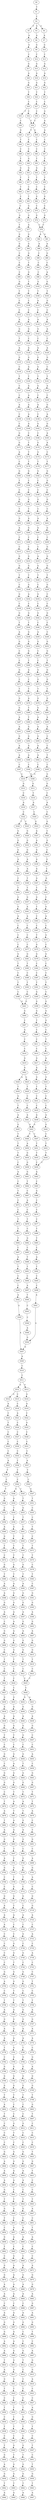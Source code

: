 strict digraph  {
	S0 -> S1 [ label = T ];
	S1 -> S2 [ label = C ];
	S2 -> S3 [ label = A ];
	S2 -> S4 [ label = G ];
	S2 -> S5 [ label = C ];
	S3 -> S6 [ label = A ];
	S4 -> S7 [ label = A ];
	S5 -> S8 [ label = A ];
	S6 -> S9 [ label = G ];
	S7 -> S10 [ label = G ];
	S8 -> S11 [ label = G ];
	S9 -> S12 [ label = C ];
	S10 -> S13 [ label = C ];
	S11 -> S14 [ label = C ];
	S12 -> S15 [ label = G ];
	S13 -> S16 [ label = G ];
	S14 -> S17 [ label = G ];
	S15 -> S18 [ label = A ];
	S16 -> S19 [ label = A ];
	S17 -> S20 [ label = A ];
	S18 -> S21 [ label = G ];
	S19 -> S22 [ label = G ];
	S20 -> S23 [ label = G ];
	S21 -> S24 [ label = T ];
	S22 -> S25 [ label = T ];
	S23 -> S26 [ label = T ];
	S24 -> S27 [ label = C ];
	S25 -> S28 [ label = C ];
	S26 -> S29 [ label = C ];
	S27 -> S30 [ label = C ];
	S28 -> S31 [ label = G ];
	S29 -> S32 [ label = C ];
	S29 -> S33 [ label = T ];
	S30 -> S34 [ label = C ];
	S31 -> S35 [ label = A ];
	S32 -> S34 [ label = C ];
	S33 -> S36 [ label = C ];
	S34 -> S37 [ label = T ];
	S34 -> S38 [ label = G ];
	S35 -> S39 [ label = A ];
	S36 -> S40 [ label = G ];
	S37 -> S41 [ label = C ];
	S38 -> S42 [ label = C ];
	S39 -> S43 [ label = C ];
	S40 -> S44 [ label = T ];
	S41 -> S45 [ label = C ];
	S42 -> S46 [ label = C ];
	S43 -> S47 [ label = C ];
	S44 -> S48 [ label = C ];
	S45 -> S49 [ label = G ];
	S46 -> S50 [ label = T ];
	S47 -> S51 [ label = T ];
	S48 -> S52 [ label = T ];
	S49 -> S53 [ label = G ];
	S50 -> S54 [ label = G ];
	S51 -> S55 [ label = G ];
	S52 -> S56 [ label = G ];
	S53 -> S57 [ label = T ];
	S54 -> S58 [ label = T ];
	S55 -> S59 [ label = T ];
	S56 -> S60 [ label = T ];
	S57 -> S61 [ label = C ];
	S58 -> S62 [ label = C ];
	S59 -> S63 [ label = C ];
	S60 -> S64 [ label = T ];
	S61 -> S65 [ label = T ];
	S62 -> S66 [ label = G ];
	S63 -> S67 [ label = G ];
	S64 -> S68 [ label = C ];
	S65 -> S69 [ label = G ];
	S66 -> S70 [ label = C ];
	S67 -> S71 [ label = C ];
	S68 -> S72 [ label = C ];
	S69 -> S73 [ label = G ];
	S70 -> S74 [ label = G ];
	S71 -> S75 [ label = G ];
	S72 -> S76 [ label = G ];
	S73 -> S77 [ label = A ];
	S74 -> S78 [ label = C ];
	S75 -> S78 [ label = C ];
	S76 -> S79 [ label = T ];
	S77 -> S80 [ label = G ];
	S78 -> S81 [ label = G ];
	S78 -> S82 [ label = A ];
	S79 -> S83 [ label = G ];
	S80 -> S84 [ label = G ];
	S81 -> S85 [ label = A ];
	S82 -> S86 [ label = A ];
	S83 -> S87 [ label = G ];
	S84 -> S88 [ label = G ];
	S85 -> S89 [ label = G ];
	S86 -> S90 [ label = C ];
	S87 -> S91 [ label = C ];
	S88 -> S92 [ label = T ];
	S89 -> S93 [ label = C ];
	S90 -> S94 [ label = C ];
	S91 -> S95 [ label = C ];
	S92 -> S96 [ label = G ];
	S93 -> S97 [ label = A ];
	S94 -> S98 [ label = C ];
	S95 -> S99 [ label = C ];
	S96 -> S100 [ label = T ];
	S97 -> S101 [ label = G ];
	S98 -> S102 [ label = G ];
	S99 -> S103 [ label = G ];
	S100 -> S104 [ label = T ];
	S101 -> S105 [ label = T ];
	S102 -> S106 [ label = T ];
	S103 -> S107 [ label = T ];
	S104 -> S108 [ label = C ];
	S105 -> S109 [ label = G ];
	S106 -> S110 [ label = A ];
	S107 -> S111 [ label = C ];
	S108 -> S112 [ label = C ];
	S109 -> S113 [ label = C ];
	S110 -> S114 [ label = C ];
	S111 -> S115 [ label = C ];
	S112 -> S116 [ label = A ];
	S113 -> S117 [ label = A ];
	S114 -> S118 [ label = A ];
	S115 -> S119 [ label = A ];
	S116 -> S120 [ label = G ];
	S117 -> S121 [ label = A ];
	S118 -> S122 [ label = G ];
	S119 -> S123 [ label = G ];
	S120 -> S124 [ label = C ];
	S121 -> S125 [ label = C ];
	S122 -> S126 [ label = C ];
	S123 -> S127 [ label = T ];
	S124 -> S128 [ label = A ];
	S125 -> S129 [ label = A ];
	S126 -> S130 [ label = A ];
	S127 -> S131 [ label = A ];
	S128 -> S132 [ label = G ];
	S129 -> S133 [ label = G ];
	S130 -> S134 [ label = G ];
	S131 -> S135 [ label = G ];
	S132 -> S136 [ label = A ];
	S133 -> S137 [ label = C ];
	S134 -> S138 [ label = G ];
	S135 -> S139 [ label = C ];
	S136 -> S140 [ label = T ];
	S137 -> S141 [ label = T ];
	S138 -> S142 [ label = T ];
	S139 -> S143 [ label = T ];
	S140 -> S144 [ label = A ];
	S141 -> S145 [ label = A ];
	S142 -> S146 [ label = G ];
	S143 -> S147 [ label = C ];
	S144 -> S148 [ label = A ];
	S145 -> S149 [ label = C ];
	S146 -> S150 [ label = C ];
	S147 -> S151 [ label = C ];
	S148 -> S152 [ label = A ];
	S149 -> S153 [ label = G ];
	S150 -> S154 [ label = A ];
	S151 -> S155 [ label = A ];
	S152 -> S156 [ label = A ];
	S153 -> S157 [ label = A ];
	S154 -> S158 [ label = C ];
	S155 -> S159 [ label = C ];
	S156 -> S160 [ label = A ];
	S157 -> S161 [ label = G ];
	S158 -> S162 [ label = G ];
	S159 -> S163 [ label = C ];
	S160 -> S164 [ label = C ];
	S161 -> S165 [ label = A ];
	S162 -> S166 [ label = C ];
	S163 -> S167 [ label = G ];
	S164 -> S168 [ label = T ];
	S165 -> S169 [ label = A ];
	S166 -> S170 [ label = G ];
	S167 -> S171 [ label = G ];
	S168 -> S172 [ label = T ];
	S169 -> S173 [ label = C ];
	S170 -> S174 [ label = G ];
	S171 -> S175 [ label = A ];
	S172 -> S176 [ label = T ];
	S173 -> S177 [ label = T ];
	S174 -> S178 [ label = T ];
	S175 -> S179 [ label = C ];
	S176 -> S180 [ label = G ];
	S177 -> S181 [ label = G ];
	S178 -> S182 [ label = G ];
	S179 -> S183 [ label = G ];
	S180 -> S184 [ label = C ];
	S181 -> S185 [ label = G ];
	S182 -> S186 [ label = C ];
	S183 -> S187 [ label = T ];
	S184 -> S188 [ label = C ];
	S185 -> S189 [ label = C ];
	S186 -> S190 [ label = C ];
	S187 -> S191 [ label = C ];
	S188 -> S192 [ label = G ];
	S189 -> S193 [ label = G ];
	S190 -> S194 [ label = G ];
	S191 -> S195 [ label = G ];
	S192 -> S196 [ label = T ];
	S193 -> S197 [ label = C ];
	S194 -> S198 [ label = C ];
	S195 -> S199 [ label = T ];
	S196 -> S200 [ label = A ];
	S197 -> S201 [ label = A ];
	S198 -> S202 [ label = A ];
	S199 -> S203 [ label = G ];
	S200 -> S204 [ label = G ];
	S201 -> S205 [ label = G ];
	S202 -> S206 [ label = A ];
	S203 -> S207 [ label = A ];
	S204 -> S208 [ label = C ];
	S205 -> S209 [ label = C ];
	S206 -> S210 [ label = C ];
	S207 -> S211 [ label = C ];
	S208 -> S212 [ label = C ];
	S209 -> S213 [ label = G ];
	S210 -> S214 [ label = C ];
	S211 -> S215 [ label = C ];
	S212 -> S216 [ label = G ];
	S213 -> S217 [ label = G ];
	S214 -> S218 [ label = A ];
	S215 -> S219 [ label = G ];
	S216 -> S220 [ label = G ];
	S217 -> S221 [ label = G ];
	S218 -> S222 [ label = G ];
	S219 -> S223 [ label = G ];
	S220 -> S224 [ label = T ];
	S221 -> S225 [ label = T ];
	S222 -> S226 [ label = T ];
	S223 -> S227 [ label = T ];
	S224 -> S228 [ label = G ];
	S225 -> S229 [ label = G ];
	S226 -> S230 [ label = C ];
	S227 -> S231 [ label = C ];
	S228 -> S232 [ label = A ];
	S229 -> S233 [ label = C ];
	S230 -> S234 [ label = G ];
	S231 -> S235 [ label = G ];
	S232 -> S236 [ label = C ];
	S233 -> S237 [ label = C ];
	S234 -> S238 [ label = C ];
	S235 -> S239 [ label = C ];
	S236 -> S240 [ label = G ];
	S237 -> S241 [ label = G ];
	S238 -> S242 [ label = G ];
	S239 -> S243 [ label = G ];
	S240 -> S244 [ label = T ];
	S241 -> S245 [ label = C ];
	S242 -> S246 [ label = C ];
	S243 -> S247 [ label = T ];
	S244 -> S248 [ label = G ];
	S245 -> S249 [ label = C ];
	S246 -> S250 [ label = A ];
	S247 -> S251 [ label = A ];
	S248 -> S252 [ label = G ];
	S249 -> S253 [ label = G ];
	S250 -> S254 [ label = G ];
	S251 -> S255 [ label = G ];
	S252 -> S256 [ label = G ];
	S253 -> S257 [ label = G ];
	S254 -> S258 [ label = C ];
	S255 -> S259 [ label = C ];
	S256 -> S260 [ label = T ];
	S257 -> S261 [ label = T ];
	S258 -> S262 [ label = C ];
	S259 -> S263 [ label = C ];
	S260 -> S264 [ label = A ];
	S261 -> S265 [ label = G ];
	S262 -> S266 [ label = G ];
	S263 -> S267 [ label = G ];
	S264 -> S268 [ label = C ];
	S265 -> S269 [ label = G ];
	S266 -> S270 [ label = G ];
	S267 -> S271 [ label = C ];
	S268 -> S272 [ label = T ];
	S269 -> S273 [ label = T ];
	S270 -> S274 [ label = T ];
	S271 -> S275 [ label = T ];
	S272 -> S276 [ label = A ];
	S273 -> S277 [ label = G ];
	S274 -> S278 [ label = G ];
	S275 -> S279 [ label = G ];
	S276 -> S280 [ label = T ];
	S277 -> S281 [ label = G ];
	S278 -> S282 [ label = G ];
	S279 -> S283 [ label = G ];
	S280 -> S284 [ label = T ];
	S281 -> S285 [ label = A ];
	S282 -> S286 [ label = A ];
	S283 -> S287 [ label = A ];
	S284 -> S288 [ label = G ];
	S285 -> S289 [ label = A ];
	S286 -> S290 [ label = A ];
	S287 -> S291 [ label = A ];
	S288 -> S292 [ label = G ];
	S289 -> S293 [ label = C ];
	S290 -> S294 [ label = G ];
	S291 -> S295 [ label = G ];
	S292 -> S296 [ label = A ];
	S293 -> S297 [ label = C ];
	S294 -> S298 [ label = A ];
	S295 -> S299 [ label = A ];
	S296 -> S300 [ label = A ];
	S297 -> S301 [ label = T ];
	S298 -> S302 [ label = A ];
	S299 -> S303 [ label = A ];
	S300 -> S304 [ label = C ];
	S301 -> S305 [ label = C ];
	S302 -> S306 [ label = C ];
	S303 -> S307 [ label = C ];
	S304 -> S308 [ label = G ];
	S305 -> S309 [ label = G ];
	S306 -> S310 [ label = G ];
	S307 -> S310 [ label = G ];
	S308 -> S311 [ label = G ];
	S309 -> S312 [ label = G ];
	S310 -> S313 [ label = G ];
	S311 -> S314 [ label = T ];
	S312 -> S315 [ label = C ];
	S313 -> S316 [ label = C ];
	S314 -> S317 [ label = A ];
	S315 -> S318 [ label = A ];
	S316 -> S319 [ label = A ];
	S317 -> S320 [ label = C ];
	S318 -> S321 [ label = C ];
	S319 -> S322 [ label = C ];
	S320 -> S323 [ label = G ];
	S321 -> S324 [ label = G ];
	S322 -> S325 [ label = C ];
	S322 -> S326 [ label = T ];
	S323 -> S327 [ label = A ];
	S324 -> S328 [ label = C ];
	S325 -> S329 [ label = G ];
	S326 -> S330 [ label = G ];
	S327 -> S331 [ label = A ];
	S328 -> S332 [ label = G ];
	S329 -> S333 [ label = G ];
	S330 -> S334 [ label = G ];
	S331 -> S335 [ label = G ];
	S332 -> S336 [ label = C ];
	S333 -> S337 [ label = G ];
	S334 -> S338 [ label = G ];
	S335 -> S339 [ label = A ];
	S336 -> S340 [ label = G ];
	S337 -> S341 [ label = A ];
	S338 -> S342 [ label = A ];
	S339 -> S343 [ label = A ];
	S340 -> S344 [ label = C ];
	S341 -> S345 [ label = A ];
	S342 -> S346 [ label = A ];
	S343 -> S347 [ label = G ];
	S344 -> S348 [ label = G ];
	S345 -> S349 [ label = T ];
	S346 -> S350 [ label = C ];
	S347 -> S351 [ label = T ];
	S348 -> S352 [ label = T ];
	S349 -> S353 [ label = T ];
	S350 -> S354 [ label = T ];
	S351 -> S355 [ label = G ];
	S352 -> S356 [ label = C ];
	S353 -> S357 [ label = G ];
	S354 -> S358 [ label = G ];
	S355 -> S359 [ label = T ];
	S356 -> S360 [ label = G ];
	S357 -> S361 [ label = A ];
	S358 -> S362 [ label = G ];
	S359 -> S363 [ label = C ];
	S360 -> S364 [ label = A ];
	S361 -> S365 [ label = A ];
	S362 -> S366 [ label = A ];
	S363 -> S367 [ label = C ];
	S364 -> S368 [ label = C ];
	S365 -> S369 [ label = C ];
	S366 -> S370 [ label = C ];
	S367 -> S371 [ label = T ];
	S368 -> S372 [ label = G ];
	S369 -> S373 [ label = C ];
	S370 -> S374 [ label = C ];
	S371 -> S375 [ label = G ];
	S372 -> S376 [ label = C ];
	S373 -> S377 [ label = C ];
	S374 -> S378 [ label = C ];
	S375 -> S379 [ label = G ];
	S376 -> S380 [ label = G ];
	S377 -> S381 [ label = G ];
	S378 -> S382 [ label = G ];
	S379 -> S383 [ label = C ];
	S380 -> S384 [ label = C ];
	S381 -> S385 [ label = T ];
	S382 -> S386 [ label = T ];
	S383 -> S387 [ label = C ];
	S384 -> S388 [ label = C ];
	S385 -> S389 [ label = C ];
	S386 -> S390 [ label = C ];
	S387 -> S391 [ label = T ];
	S388 -> S392 [ label = T ];
	S389 -> S393 [ label = T ];
	S390 -> S394 [ label = T ];
	S391 -> S395 [ label = G ];
	S392 -> S396 [ label = C ];
	S393 -> S397 [ label = C ];
	S394 -> S398 [ label = C ];
	S395 -> S399 [ label = G ];
	S396 -> S400 [ label = G ];
	S397 -> S401 [ label = G ];
	S398 -> S401 [ label = G ];
	S399 -> S402 [ label = G ];
	S400 -> S403 [ label = G ];
	S401 -> S404 [ label = G ];
	S402 -> S405 [ label = T ];
	S403 -> S406 [ label = G ];
	S404 -> S407 [ label = C ];
	S405 -> S408 [ label = C ];
	S406 -> S409 [ label = C ];
	S407 -> S410 [ label = A ];
	S408 -> S411 [ label = C ];
	S409 -> S412 [ label = T ];
	S410 -> S413 [ label = C ];
	S411 -> S414 [ label = C ];
	S412 -> S415 [ label = C ];
	S413 -> S416 [ label = C ];
	S414 -> S417 [ label = G ];
	S415 -> S418 [ label = A ];
	S416 -> S419 [ label = G ];
	S417 -> S420 [ label = A ];
	S418 -> S421 [ label = C ];
	S419 -> S422 [ label = A ];
	S420 -> S423 [ label = G ];
	S421 -> S424 [ label = G ];
	S422 -> S425 [ label = G ];
	S422 -> S426 [ label = A ];
	S423 -> S427 [ label = T ];
	S424 -> S428 [ label = T ];
	S425 -> S429 [ label = T ];
	S426 -> S430 [ label = T ];
	S427 -> S431 [ label = C ];
	S428 -> S432 [ label = C ];
	S429 -> S433 [ label = C ];
	S430 -> S434 [ label = G ];
	S431 -> S435 [ label = C ];
	S432 -> S436 [ label = C ];
	S433 -> S437 [ label = C ];
	S434 -> S438 [ label = T ];
	S435 -> S439 [ label = A ];
	S436 -> S440 [ label = A ];
	S437 -> S441 [ label = A ];
	S438 -> S442 [ label = A ];
	S439 -> S443 [ label = G ];
	S440 -> S444 [ label = G ];
	S441 -> S443 [ label = G ];
	S442 -> S445 [ label = G ];
	S443 -> S446 [ label = T ];
	S443 -> S447 [ label = C ];
	S444 -> S448 [ label = C ];
	S445 -> S449 [ label = T ];
	S446 -> S450 [ label = A ];
	S447 -> S451 [ label = T ];
	S448 -> S452 [ label = T ];
	S449 -> S453 [ label = T ];
	S450 -> S454 [ label = G ];
	S451 -> S455 [ label = T ];
	S452 -> S456 [ label = T ];
	S453 -> S457 [ label = T ];
	S454 -> S458 [ label = G ];
	S455 -> S459 [ label = C ];
	S456 -> S459 [ label = C ];
	S457 -> S460 [ label = C ];
	S458 -> S461 [ label = G ];
	S459 -> S462 [ label = A ];
	S460 -> S463 [ label = A ];
	S461 -> S464 [ label = T ];
	S462 -> S465 [ label = C ];
	S463 -> S466 [ label = C ];
	S464 -> S467 [ label = C ];
	S465 -> S468 [ label = G ];
	S466 -> S469 [ label = T ];
	S467 -> S470 [ label = A ];
	S468 -> S471 [ label = C ];
	S469 -> S472 [ label = C ];
	S470 -> S473 [ label = C ];
	S471 -> S474 [ label = C ];
	S472 -> S475 [ label = C ];
	S473 -> S476 [ label = T ];
	S474 -> S477 [ label = C ];
	S475 -> S478 [ label = T ];
	S476 -> S479 [ label = C ];
	S477 -> S480 [ label = T ];
	S478 -> S481 [ label = T ];
	S479 -> S482 [ label = G ];
	S480 -> S483 [ label = T ];
	S481 -> S484 [ label = T ];
	S482 -> S485 [ label = C ];
	S483 -> S486 [ label = C ];
	S484 -> S487 [ label = C ];
	S485 -> S488 [ label = T ];
	S486 -> S489 [ label = A ];
	S487 -> S490 [ label = A ];
	S488 -> S491 [ label = T ];
	S489 -> S492 [ label = T ];
	S490 -> S493 [ label = T ];
	S491 -> S494 [ label = C ];
	S492 -> S495 [ label = C ];
	S493 -> S496 [ label = C ];
	S494 -> S497 [ label = A ];
	S495 -> S498 [ label = C ];
	S496 -> S499 [ label = C ];
	S497 -> S500 [ label = T ];
	S498 -> S501 [ label = A ];
	S499 -> S502 [ label = A ];
	S500 -> S503 [ label = C ];
	S501 -> S504 [ label = G ];
	S502 -> S505 [ label = G ];
	S503 -> S506 [ label = C ];
	S504 -> S507 [ label = A ];
	S505 -> S507 [ label = A ];
	S506 -> S508 [ label = A ];
	S507 -> S509 [ label = A ];
	S508 -> S504 [ label = G ];
	S509 -> S510 [ label = C ];
	S510 -> S511 [ label = C ];
	S511 -> S512 [ label = A ];
	S511 -> S513 [ label = G ];
	S512 -> S514 [ label = G ];
	S512 -> S515 [ label = C ];
	S513 -> S516 [ label = G ];
	S514 -> S517 [ label = A ];
	S515 -> S518 [ label = C ];
	S516 -> S519 [ label = A ];
	S517 -> S520 [ label = C ];
	S518 -> S521 [ label = A ];
	S519 -> S522 [ label = C ];
	S520 -> S523 [ label = T ];
	S521 -> S524 [ label = C ];
	S522 -> S525 [ label = G ];
	S523 -> S526 [ label = C ];
	S524 -> S527 [ label = C ];
	S525 -> S528 [ label = C ];
	S526 -> S529 [ label = C ];
	S527 -> S530 [ label = C ];
	S528 -> S531 [ label = C ];
	S529 -> S532 [ label = C ];
	S530 -> S533 [ label = C ];
	S531 -> S534 [ label = C ];
	S532 -> S535 [ label = A ];
	S533 -> S536 [ label = T ];
	S534 -> S537 [ label = A ];
	S535 -> S538 [ label = T ];
	S536 -> S539 [ label = T ];
	S537 -> S540 [ label = T ];
	S538 -> S541 [ label = C ];
	S539 -> S542 [ label = C ];
	S540 -> S543 [ label = C ];
	S541 -> S544 [ label = T ];
	S542 -> S545 [ label = C ];
	S542 -> S546 [ label = G ];
	S543 -> S547 [ label = G ];
	S544 -> S548 [ label = G ];
	S545 -> S549 [ label = T ];
	S546 -> S550 [ label = A ];
	S547 -> S551 [ label = T ];
	S548 -> S552 [ label = C ];
	S549 -> S553 [ label = G ];
	S550 -> S554 [ label = T ];
	S551 -> S555 [ label = C ];
	S552 -> S556 [ label = C ];
	S553 -> S557 [ label = T ];
	S554 -> S558 [ label = C ];
	S555 -> S559 [ label = C ];
	S556 -> S560 [ label = A ];
	S557 -> S561 [ label = C ];
	S558 -> S562 [ label = G ];
	S559 -> S563 [ label = T ];
	S560 -> S564 [ label = G ];
	S561 -> S565 [ label = C ];
	S562 -> S566 [ label = T ];
	S563 -> S567 [ label = C ];
	S564 -> S568 [ label = T ];
	S565 -> S569 [ label = T ];
	S566 -> S570 [ label = T ];
	S567 -> S571 [ label = T ];
	S568 -> S572 [ label = C ];
	S569 -> S573 [ label = T ];
	S570 -> S574 [ label = T ];
	S571 -> S575 [ label = T ];
	S572 -> S576 [ label = G ];
	S573 -> S577 [ label = G ];
	S574 -> S578 [ label = G ];
	S575 -> S579 [ label = C ];
	S576 -> S580 [ label = T ];
	S577 -> S581 [ label = T ];
	S578 -> S582 [ label = T ];
	S579 -> S583 [ label = T ];
	S580 -> S584 [ label = A ];
	S581 -> S585 [ label = A ];
	S582 -> S586 [ label = A ];
	S583 -> S587 [ label = C ];
	S584 -> S588 [ label = A ];
	S585 -> S589 [ label = G ];
	S586 -> S590 [ label = G ];
	S587 -> S591 [ label = G ];
	S588 -> S592 [ label = G ];
	S589 -> S593 [ label = G ];
	S590 -> S594 [ label = G ];
	S591 -> S595 [ label = G ];
	S592 -> S596 [ label = A ];
	S593 -> S597 [ label = A ];
	S594 -> S598 [ label = A ];
	S595 -> S599 [ label = A ];
	S596 -> S600 [ label = C ];
	S597 -> S601 [ label = G ];
	S598 -> S602 [ label = A ];
	S599 -> S603 [ label = G ];
	S600 -> S604 [ label = G ];
	S601 -> S605 [ label = A ];
	S602 -> S606 [ label = A ];
	S603 -> S607 [ label = A ];
	S604 -> S608 [ label = G ];
	S605 -> S609 [ label = G ];
	S606 -> S610 [ label = G ];
	S607 -> S611 [ label = G ];
	S608 -> S612 [ label = C ];
	S609 -> S613 [ label = G ];
	S610 -> S614 [ label = G ];
	S611 -> S615 [ label = G ];
	S612 -> S616 [ label = T ];
	S613 -> S617 [ label = T ];
	S614 -> S618 [ label = T ];
	S615 -> S619 [ label = T ];
	S616 -> S620 [ label = C ];
	S617 -> S621 [ label = C ];
	S618 -> S622 [ label = C ];
	S619 -> S623 [ label = C ];
	S620 -> S624 [ label = T ];
	S621 -> S625 [ label = C ];
	S622 -> S626 [ label = C ];
	S623 -> S625 [ label = C ];
	S624 -> S627 [ label = C ];
	S625 -> S628 [ label = C ];
	S626 -> S629 [ label = C ];
	S627 -> S630 [ label = G ];
	S628 -> S631 [ label = A ];
	S628 -> S632 [ label = G ];
	S629 -> S633 [ label = G ];
	S630 -> S634 [ label = A ];
	S631 -> S635 [ label = G ];
	S632 -> S636 [ label = G ];
	S633 -> S637 [ label = A ];
	S634 -> S638 [ label = A ];
	S635 -> S639 [ label = A ];
	S636 -> S640 [ label = A ];
	S637 -> S641 [ label = A ];
	S638 -> S642 [ label = G ];
	S639 -> S643 [ label = G ];
	S640 -> S644 [ label = G ];
	S641 -> S645 [ label = G ];
	S642 -> S646 [ label = T ];
	S643 -> S647 [ label = C ];
	S644 -> S648 [ label = G ];
	S645 -> S649 [ label = T ];
	S646 -> S650 [ label = C ];
	S647 -> S651 [ label = C ];
	S648 -> S652 [ label = C ];
	S649 -> S653 [ label = C ];
	S650 -> S654 [ label = G ];
	S651 -> S655 [ label = A ];
	S652 -> S656 [ label = G ];
	S653 -> S657 [ label = G ];
	S654 -> S658 [ label = C ];
	S655 -> S659 [ label = C ];
	S656 -> S660 [ label = T ];
	S657 -> S661 [ label = A ];
	S658 -> S662 [ label = G ];
	S659 -> S663 [ label = G ];
	S660 -> S664 [ label = G ];
	S661 -> S665 [ label = G ];
	S662 -> S666 [ label = G ];
	S663 -> S667 [ label = G ];
	S664 -> S668 [ label = G ];
	S665 -> S669 [ label = G ];
	S666 -> S670 [ label = C ];
	S667 -> S671 [ label = T ];
	S668 -> S672 [ label = T ];
	S669 -> S673 [ label = T ];
	S670 -> S674 [ label = T ];
	S671 -> S675 [ label = T ];
	S672 -> S676 [ label = A ];
	S673 -> S677 [ label = A ];
	S674 -> S678 [ label = A ];
	S675 -> S679 [ label = A ];
	S676 -> S680 [ label = T ];
	S677 -> S681 [ label = T ];
	S678 -> S682 [ label = T ];
	S679 -> S683 [ label = C ];
	S680 -> S684 [ label = G ];
	S681 -> S685 [ label = A ];
	S682 -> S686 [ label = A ];
	S683 -> S687 [ label = T ];
	S684 -> S688 [ label = A ];
	S685 -> S689 [ label = A ];
	S686 -> S690 [ label = G ];
	S687 -> S691 [ label = G ];
	S688 -> S692 [ label = G ];
	S689 -> S693 [ label = G ];
	S690 -> S694 [ label = T ];
	S691 -> S695 [ label = C ];
	S692 -> S696 [ label = C ];
	S693 -> S697 [ label = T ];
	S694 -> S698 [ label = A ];
	S695 -> S699 [ label = A ];
	S696 -> S700 [ label = G ];
	S697 -> S701 [ label = C ];
	S698 -> S702 [ label = G ];
	S699 -> S703 [ label = G ];
	S700 -> S704 [ label = G ];
	S701 -> S705 [ label = G ];
	S702 -> S706 [ label = C ];
	S703 -> S707 [ label = A ];
	S704 -> S708 [ label = T ];
	S705 -> S709 [ label = T ];
	S706 -> S710 [ label = C ];
	S707 -> S711 [ label = C ];
	S708 -> S712 [ label = C ];
	S709 -> S713 [ label = G ];
	S710 -> S714 [ label = G ];
	S711 -> S715 [ label = G ];
	S712 -> S716 [ label = G ];
	S713 -> S717 [ label = G ];
	S714 -> S718 [ label = A ];
	S715 -> S719 [ label = G ];
	S716 -> S720 [ label = C ];
	S717 -> S721 [ label = T ];
	S718 -> S722 [ label = A ];
	S719 -> S723 [ label = A ];
	S720 -> S724 [ label = A ];
	S721 -> S725 [ label = A ];
	S722 -> S726 [ label = A ];
	S723 -> S727 [ label = C ];
	S724 -> S728 [ label = C ];
	S725 -> S729 [ label = C ];
	S726 -> S730 [ label = C ];
	S727 -> S731 [ label = A ];
	S728 -> S732 [ label = G ];
	S729 -> S733 [ label = C ];
	S730 -> S734 [ label = C ];
	S731 -> S735 [ label = C ];
	S732 -> S736 [ label = C ];
	S733 -> S737 [ label = G ];
	S734 -> S738 [ label = C ];
	S735 -> S739 [ label = A ];
	S736 -> S740 [ label = G ];
	S737 -> S741 [ label = G ];
	S738 -> S742 [ label = C ];
	S739 -> S743 [ label = C ];
	S740 -> S744 [ label = C ];
	S741 -> S745 [ label = T ];
	S742 -> S746 [ label = G ];
	S743 -> S747 [ label = C ];
	S744 -> S748 [ label = G ];
	S745 -> S749 [ label = G ];
	S746 -> S750 [ label = A ];
	S747 -> S751 [ label = T ];
	S748 -> S752 [ label = G ];
	S749 -> S753 [ label = G ];
	S750 -> S754 [ label = C ];
	S751 -> S755 [ label = C ];
	S752 -> S756 [ label = C ];
	S753 -> S757 [ label = T ];
	S754 -> S758 [ label = T ];
	S755 -> S759 [ label = T ];
	S756 -> S760 [ label = T ];
	S757 -> S761 [ label = T ];
	S758 -> S762 [ label = A ];
	S759 -> S763 [ label = A ];
	S760 -> S764 [ label = G ];
	S761 -> S765 [ label = A ];
	S762 -> S766 [ label = G ];
	S763 -> S767 [ label = G ];
	S764 -> S768 [ label = G ];
	S765 -> S769 [ label = G ];
	S766 -> S770 [ label = A ];
	S767 -> S771 [ label = A ];
	S768 -> S772 [ label = A ];
	S769 -> S773 [ label = A ];
	S770 -> S774 [ label = A ];
	S771 -> S775 [ label = A ];
	S772 -> S776 [ label = A ];
	S773 -> S777 [ label = A ];
	S774 -> S778 [ label = T ];
	S775 -> S779 [ label = C ];
	S776 -> S780 [ label = T ];
	S777 -> S781 [ label = G ];
	S778 -> S782 [ label = C ];
	S779 -> S783 [ label = G ];
	S780 -> S784 [ label = G ];
	S781 -> S785 [ label = G ];
	S782 -> S786 [ label = G ];
	S783 -> S787 [ label = A ];
	S784 -> S788 [ label = G ];
	S785 -> S789 [ label = G ];
	S786 -> S790 [ label = G ];
	S787 -> S791 [ label = G ];
	S788 -> S792 [ label = G ];
	S789 -> S793 [ label = G ];
	S790 -> S794 [ label = G ];
	S791 -> S795 [ label = G ];
	S792 -> S796 [ label = G ];
	S793 -> S797 [ label = G ];
	S794 -> S798 [ label = T ];
	S795 -> S799 [ label = T ];
	S796 -> S800 [ label = T ];
	S797 -> S801 [ label = T ];
	S798 -> S802 [ label = A ];
	S799 -> S803 [ label = G ];
	S800 -> S804 [ label = C ];
	S801 -> S805 [ label = C ];
	S802 -> S806 [ label = T ];
	S803 -> S807 [ label = T ];
	S804 -> S808 [ label = C ];
	S805 -> S809 [ label = C ];
	S806 -> S810 [ label = C ];
	S807 -> S811 [ label = C ];
	S808 -> S812 [ label = G ];
	S809 -> S813 [ label = G ];
	S810 -> S814 [ label = C ];
	S811 -> S815 [ label = C ];
	S812 -> S816 [ label = C ];
	S813 -> S817 [ label = T ];
	S814 -> S818 [ label = C ];
	S815 -> S819 [ label = C ];
	S816 -> S820 [ label = C ];
	S817 -> S821 [ label = C ];
	S818 -> S822 [ label = G ];
	S819 -> S823 [ label = T ];
	S820 -> S824 [ label = G ];
	S821 -> S825 [ label = G ];
	S822 -> S826 [ label = A ];
	S823 -> S827 [ label = G ];
	S824 -> S828 [ label = G ];
	S825 -> S829 [ label = G ];
	S826 -> S830 [ label = A ];
	S827 -> S831 [ label = T ];
	S828 -> S832 [ label = A ];
	S829 -> S833 [ label = A ];
	S830 -> S834 [ label = A ];
	S831 -> S835 [ label = C ];
	S832 -> S836 [ label = A ];
	S833 -> S837 [ label = A ];
	S834 -> S838 [ label = G ];
	S835 -> S839 [ label = C ];
	S836 -> S840 [ label = C ];
	S837 -> S841 [ label = C ];
	S838 -> S842 [ label = T ];
	S839 -> S843 [ label = T ];
	S840 -> S844 [ label = T ];
	S841 -> S845 [ label = T ];
	S842 -> S846 [ label = G ];
	S843 -> S847 [ label = A ];
	S844 -> S848 [ label = G ];
	S845 -> S849 [ label = A ];
	S846 -> S850 [ label = T ];
	S847 -> S851 [ label = C ];
	S848 -> S852 [ label = C ];
	S849 -> S853 [ label = C ];
	S850 -> S854 [ label = C ];
	S851 -> S855 [ label = T ];
	S852 -> S856 [ label = A ];
	S853 -> S857 [ label = A ];
	S854 -> S858 [ label = G ];
	S855 -> S859 [ label = A ];
	S856 -> S860 [ label = A ];
	S857 -> S861 [ label = A ];
	S858 -> S862 [ label = T ];
	S859 -> S863 [ label = C ];
	S860 -> S864 [ label = C ];
	S861 -> S865 [ label = C ];
	S862 -> S866 [ label = C ];
	S863 -> S867 [ label = C ];
	S864 -> S868 [ label = C ];
	S865 -> S869 [ label = G ];
	S866 -> S870 [ label = G ];
	S867 -> S871 [ label = A ];
	S868 -> S872 [ label = A ];
	S869 -> S873 [ label = A ];
	S870 -> S874 [ label = G ];
	S871 -> S875 [ label = G ];
	S872 -> S876 [ label = G ];
	S873 -> S877 [ label = A ];
	S874 -> S878 [ label = A ];
	S875 -> S879 [ label = G ];
	S876 -> S880 [ label = A ];
	S877 -> S881 [ label = A ];
	S878 -> S882 [ label = A ];
	S879 -> S883 [ label = A ];
	S880 -> S884 [ label = A ];
	S881 -> S885 [ label = A ];
	S882 -> S886 [ label = C ];
	S883 -> S887 [ label = G ];
	S884 -> S888 [ label = C ];
	S885 -> S889 [ label = C ];
	S886 -> S890 [ label = A ];
	S887 -> S891 [ label = A ];
	S888 -> S892 [ label = A ];
	S889 -> S893 [ label = A ];
	S890 -> S894 [ label = G ];
	S891 -> S895 [ label = G ];
	S892 -> S896 [ label = G ];
	S893 -> S897 [ label = G ];
	S894 -> S898 [ label = G ];
	S895 -> S899 [ label = T ];
	S896 -> S900 [ label = C ];
	S897 -> S901 [ label = A ];
	S898 -> S902 [ label = A ];
	S899 -> S903 [ label = C ];
	S900 -> S904 [ label = C ];
	S901 -> S905 [ label = A ];
	S902 -> S906 [ label = A ];
	S903 -> S907 [ label = A ];
	S904 -> S908 [ label = G ];
	S905 -> S909 [ label = G ];
	S906 -> S910 [ label = T ];
	S907 -> S911 [ label = G ];
	S908 -> S912 [ label = T ];
	S909 -> S913 [ label = G ];
	S910 -> S914 [ label = A ];
	S911 -> S915 [ label = G ];
	S912 -> S916 [ label = C ];
	S913 -> S917 [ label = G ];
	S914 -> S918 [ label = G ];
	S915 -> S919 [ label = A ];
	S916 -> S920 [ label = C ];
	S917 -> S921 [ label = G ];
	S918 -> S922 [ label = T ];
	S919 -> S923 [ label = C ];
	S920 -> S924 [ label = T ];
	S921 -> S925 [ label = T ];
	S922 -> S926 [ label = C ];
	S923 -> S927 [ label = C ];
	S924 -> S928 [ label = C ];
	S925 -> S929 [ label = C ];
	S926 -> S930 [ label = T ];
	S927 -> S931 [ label = A ];
	S928 -> S932 [ label = T ];
	S929 -> S933 [ label = T ];
	S930 -> S934 [ label = C ];
	S931 -> S935 [ label = G ];
	S932 -> S936 [ label = G ];
	S933 -> S937 [ label = C ];
	S934 -> S938 [ label = T ];
	S935 -> S939 [ label = T ];
	S936 -> S940 [ label = T ];
	S937 -> S941 [ label = T ];
	S938 -> S942 [ label = C ];
	S939 -> S943 [ label = C ];
	S940 -> S944 [ label = C ];
	S941 -> S945 [ label = C ];
	S942 -> S946 [ label = T ];
	S943 -> S947 [ label = T ];
	S944 -> S948 [ label = G ];
	S945 -> S949 [ label = G ];
	S946 -> S950 [ label = G ];
	S947 -> S951 [ label = C ];
	S948 -> S952 [ label = T ];
	S949 -> S953 [ label = T ];
	S950 -> S954 [ label = A ];
	S951 -> S955 [ label = T ];
	S952 -> S956 [ label = G ];
	S953 -> S957 [ label = G ];
	S954 -> S958 [ label = G ];
	S955 -> S959 [ label = G ];
	S956 -> S960 [ label = G ];
	S957 -> S961 [ label = G ];
	S958 -> S962 [ label = T ];
	S959 -> S963 [ label = T ];
	S960 -> S964 [ label = T ];
	S961 -> S965 [ label = T ];
	S962 -> S966 [ label = A ];
	S963 -> S967 [ label = A ];
	S964 -> S968 [ label = A ];
	S965 -> S969 [ label = A ];
}
